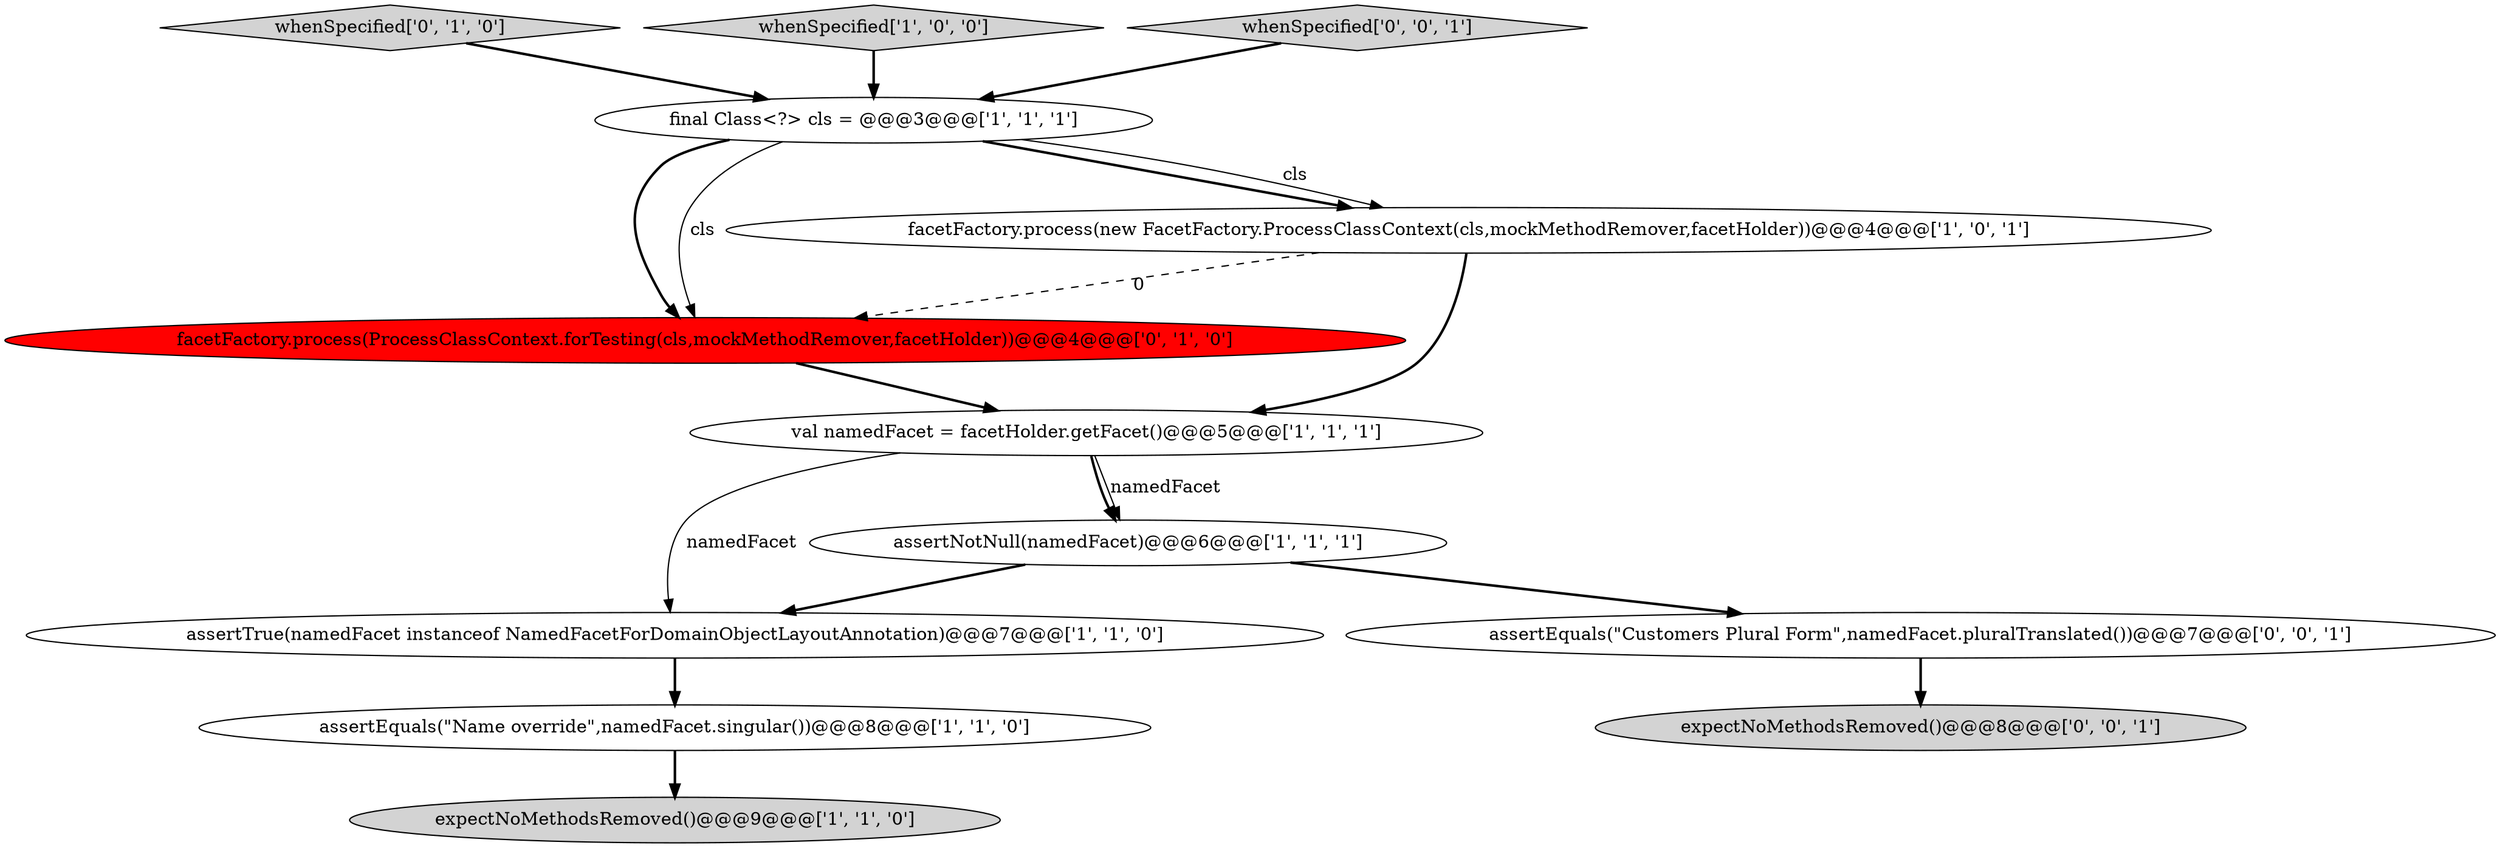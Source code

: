 digraph {
3 [style = filled, label = "expectNoMethodsRemoved()@@@9@@@['1', '1', '0']", fillcolor = lightgray, shape = ellipse image = "AAA0AAABBB1BBB"];
8 [style = filled, label = "whenSpecified['0', '1', '0']", fillcolor = lightgray, shape = diamond image = "AAA0AAABBB2BBB"];
1 [style = filled, label = "assertTrue(namedFacet instanceof NamedFacetForDomainObjectLayoutAnnotation)@@@7@@@['1', '1', '0']", fillcolor = white, shape = ellipse image = "AAA0AAABBB1BBB"];
10 [style = filled, label = "expectNoMethodsRemoved()@@@8@@@['0', '0', '1']", fillcolor = lightgray, shape = ellipse image = "AAA0AAABBB3BBB"];
2 [style = filled, label = "assertNotNull(namedFacet)@@@6@@@['1', '1', '1']", fillcolor = white, shape = ellipse image = "AAA0AAABBB1BBB"];
5 [style = filled, label = "val namedFacet = facetHolder.getFacet()@@@5@@@['1', '1', '1']", fillcolor = white, shape = ellipse image = "AAA0AAABBB1BBB"];
7 [style = filled, label = "whenSpecified['1', '0', '0']", fillcolor = lightgray, shape = diamond image = "AAA0AAABBB1BBB"];
9 [style = filled, label = "facetFactory.process(ProcessClassContext.forTesting(cls,mockMethodRemover,facetHolder))@@@4@@@['0', '1', '0']", fillcolor = red, shape = ellipse image = "AAA1AAABBB2BBB"];
0 [style = filled, label = "facetFactory.process(new FacetFactory.ProcessClassContext(cls,mockMethodRemover,facetHolder))@@@4@@@['1', '0', '1']", fillcolor = white, shape = ellipse image = "AAA0AAABBB1BBB"];
11 [style = filled, label = "assertEquals(\"Customers Plural Form\",namedFacet.pluralTranslated())@@@7@@@['0', '0', '1']", fillcolor = white, shape = ellipse image = "AAA0AAABBB3BBB"];
12 [style = filled, label = "whenSpecified['0', '0', '1']", fillcolor = lightgray, shape = diamond image = "AAA0AAABBB3BBB"];
4 [style = filled, label = "final Class<?> cls = @@@3@@@['1', '1', '1']", fillcolor = white, shape = ellipse image = "AAA0AAABBB1BBB"];
6 [style = filled, label = "assertEquals(\"Name override\",namedFacet.singular())@@@8@@@['1', '1', '0']", fillcolor = white, shape = ellipse image = "AAA0AAABBB1BBB"];
9->5 [style = bold, label=""];
4->9 [style = bold, label=""];
6->3 [style = bold, label=""];
5->2 [style = bold, label=""];
5->1 [style = solid, label="namedFacet"];
1->6 [style = bold, label=""];
4->9 [style = solid, label="cls"];
7->4 [style = bold, label=""];
8->4 [style = bold, label=""];
0->9 [style = dashed, label="0"];
12->4 [style = bold, label=""];
11->10 [style = bold, label=""];
2->1 [style = bold, label=""];
2->11 [style = bold, label=""];
0->5 [style = bold, label=""];
4->0 [style = bold, label=""];
4->0 [style = solid, label="cls"];
5->2 [style = solid, label="namedFacet"];
}
